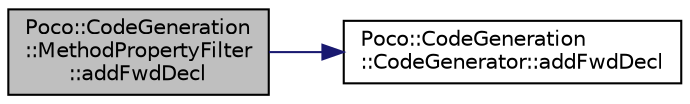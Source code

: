 digraph "Poco::CodeGeneration::MethodPropertyFilter::addFwdDecl"
{
 // LATEX_PDF_SIZE
  edge [fontname="Helvetica",fontsize="10",labelfontname="Helvetica",labelfontsize="10"];
  node [fontname="Helvetica",fontsize="10",shape=record];
  rankdir="LR";
  Node1 [label="Poco::CodeGeneration\l::MethodPropertyFilter\l::addFwdDecl",height=0.2,width=0.4,color="black", fillcolor="grey75", style="filled", fontcolor="black",tooltip="Adds a system include file."];
  Node1 -> Node2 [color="midnightblue",fontsize="10",style="solid",fontname="Helvetica"];
  Node2 [label="Poco::CodeGeneration\l::CodeGenerator::addFwdDecl",height=0.2,width=0.4,color="black", fillcolor="white", style="filled",URL="$classPoco_1_1CodeGeneration_1_1CodeGenerator.html#ad264d3238c55c6e395fdd550499789de",tooltip="Adds a system include file."];
}
